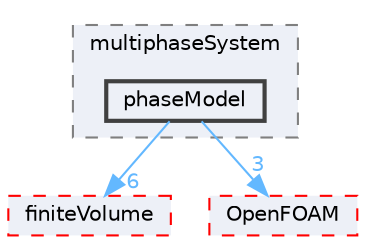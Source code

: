 digraph "src/phaseSystemModels/multiphaseEuler/multiphaseSystem/phaseModel"
{
 // LATEX_PDF_SIZE
  bgcolor="transparent";
  edge [fontname=Helvetica,fontsize=10,labelfontname=Helvetica,labelfontsize=10];
  node [fontname=Helvetica,fontsize=10,shape=box,height=0.2,width=0.4];
  compound=true
  subgraph clusterdir_a738d6d40203858f5aaf3cf892e0ec68 {
    graph [ bgcolor="#edf0f7", pencolor="grey50", label="multiphaseSystem", fontname=Helvetica,fontsize=10 style="filled,dashed", URL="dir_a738d6d40203858f5aaf3cf892e0ec68.html",tooltip=""]
  dir_d3e613e594b1f7bfa9808d63b39d54a5 [label="phaseModel", fillcolor="#edf0f7", color="grey25", style="filled,bold", URL="dir_d3e613e594b1f7bfa9808d63b39d54a5.html",tooltip=""];
  }
  dir_9bd15774b555cf7259a6fa18f99fe99b [label="finiteVolume", fillcolor="#edf0f7", color="red", style="filled,dashed", URL="dir_9bd15774b555cf7259a6fa18f99fe99b.html",tooltip=""];
  dir_c5473ff19b20e6ec4dfe5c310b3778a8 [label="OpenFOAM", fillcolor="#edf0f7", color="red", style="filled,dashed", URL="dir_c5473ff19b20e6ec4dfe5c310b3778a8.html",tooltip=""];
  dir_d3e613e594b1f7bfa9808d63b39d54a5->dir_9bd15774b555cf7259a6fa18f99fe99b [headlabel="6", labeldistance=1.5 headhref="dir_002891_001387.html" href="dir_002891_001387.html" color="steelblue1" fontcolor="steelblue1"];
  dir_d3e613e594b1f7bfa9808d63b39d54a5->dir_c5473ff19b20e6ec4dfe5c310b3778a8 [headlabel="3", labeldistance=1.5 headhref="dir_002891_002695.html" href="dir_002891_002695.html" color="steelblue1" fontcolor="steelblue1"];
}
